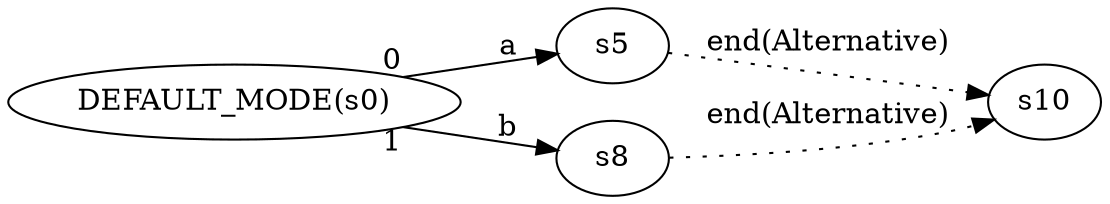 digraph ATN {
  rankdir=LR;

  "DEFAULT_MODE(s0)" -> s5 [label=a taillabel=0]
  s5 -> s10 [label="end(Alternative)" style=dotted]
  "DEFAULT_MODE(s0)" -> s8 [label=b taillabel=1]
  s8 -> s10 [label="end(Alternative)" style=dotted]
}